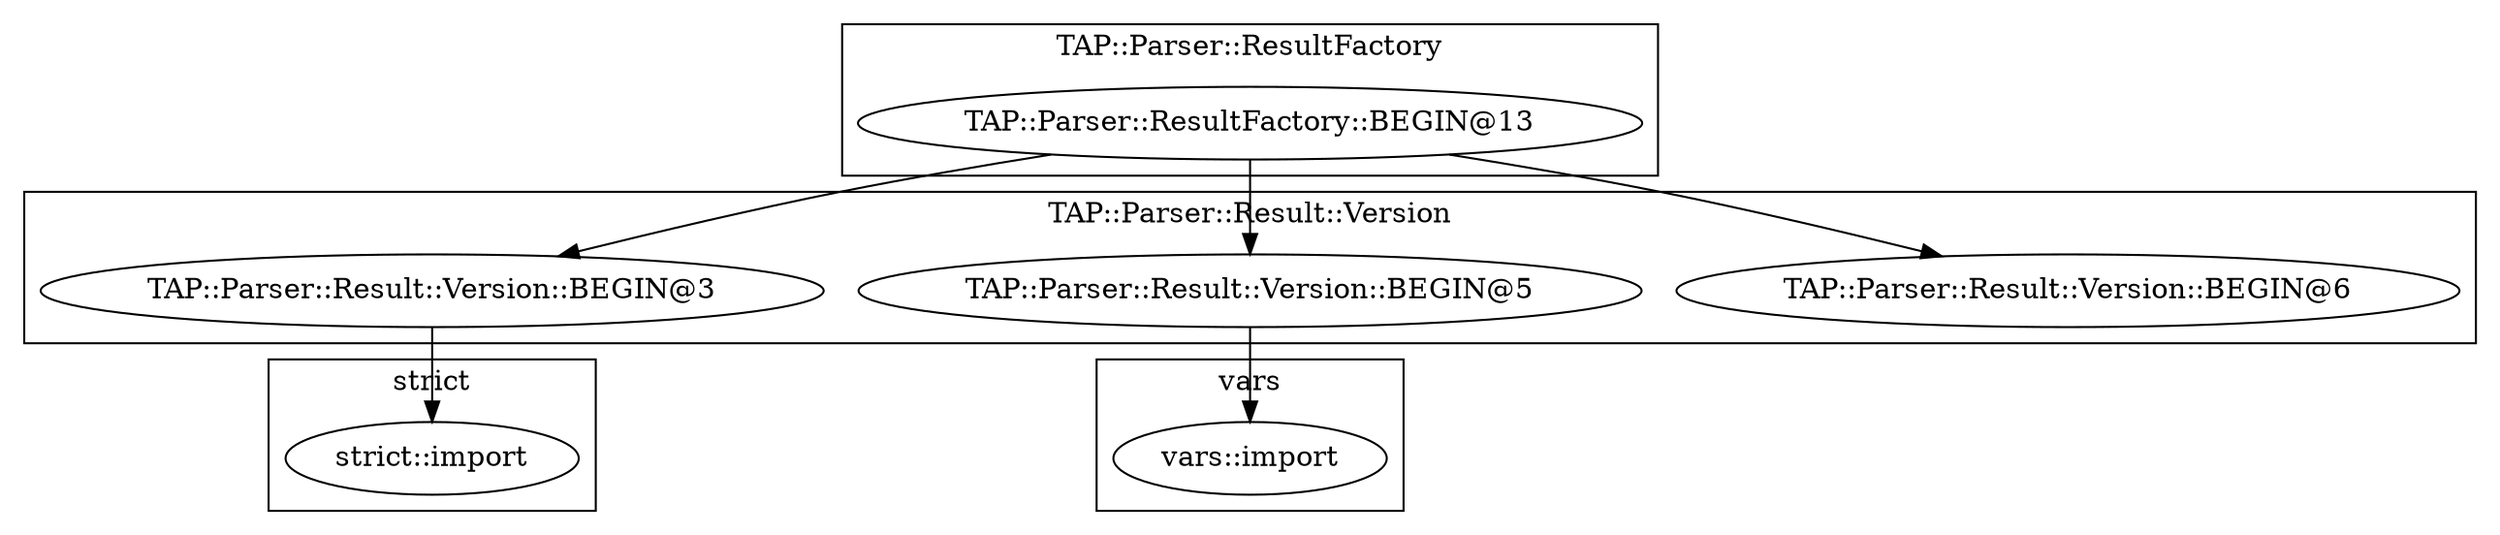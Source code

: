 digraph {
graph [overlap=false]
subgraph cluster_TAP_Parser_ResultFactory {
	label="TAP::Parser::ResultFactory";
	"TAP::Parser::ResultFactory::BEGIN@13";
}
subgraph cluster_TAP_Parser_Result_Version {
	label="TAP::Parser::Result::Version";
	"TAP::Parser::Result::Version::BEGIN@6";
	"TAP::Parser::Result::Version::BEGIN@3";
	"TAP::Parser::Result::Version::BEGIN@5";
}
subgraph cluster_vars {
	label="vars";
	"vars::import";
}
subgraph cluster_strict {
	label="strict";
	"strict::import";
}
"TAP::Parser::ResultFactory::BEGIN@13" -> "TAP::Parser::Result::Version::BEGIN@6";
"TAP::Parser::ResultFactory::BEGIN@13" -> "TAP::Parser::Result::Version::BEGIN@5";
"TAP::Parser::ResultFactory::BEGIN@13" -> "TAP::Parser::Result::Version::BEGIN@3";
"TAP::Parser::Result::Version::BEGIN@5" -> "vars::import";
"TAP::Parser::Result::Version::BEGIN@3" -> "strict::import";
}
